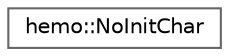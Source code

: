 digraph "Graphical Class Hierarchy"
{
 // LATEX_PDF_SIZE
  bgcolor="transparent";
  edge [fontname=Helvetica,fontsize=10,labelfontname=Helvetica,labelfontsize=10];
  node [fontname=Helvetica,fontsize=10,shape=box,height=0.2,width=0.4];
  rankdir="LR";
  Node0 [id="Node000000",label="hemo::NoInitChar",height=0.2,width=0.4,color="grey40", fillcolor="white", style="filled",URL="$structhemo_1_1NoInitChar.html",tooltip="Used to circumvent buffer initialization of characters."];
}
